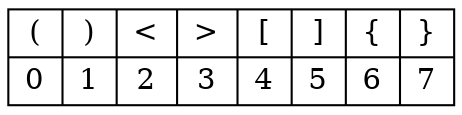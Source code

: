 digraph brackets {
node [shape=record];
L0[label="{<I0>(|<O0>0}|{<I1>)|<O1>1}|{<I2>\<|<O2>2}|{<I3>\>|<O3>3}|{<I4>[|<O4>4}|{<I5>]|<O5>5}|{<I6>\{|<O6>6}|{<I7>\}|<O7>7}"];
}
